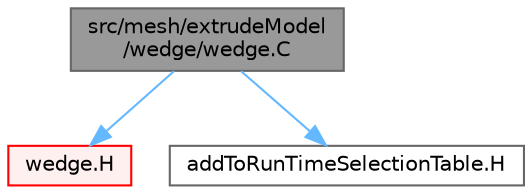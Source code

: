 digraph "src/mesh/extrudeModel/wedge/wedge.C"
{
 // LATEX_PDF_SIZE
  bgcolor="transparent";
  edge [fontname=Helvetica,fontsize=10,labelfontname=Helvetica,labelfontsize=10];
  node [fontname=Helvetica,fontsize=10,shape=box,height=0.2,width=0.4];
  Node1 [id="Node000001",label="src/mesh/extrudeModel\l/wedge/wedge.C",height=0.2,width=0.4,color="gray40", fillcolor="grey60", style="filled", fontcolor="black",tooltip=" "];
  Node1 -> Node2 [id="edge1_Node000001_Node000002",color="steelblue1",style="solid",tooltip=" "];
  Node2 [id="Node000002",label="wedge.H",height=0.2,width=0.4,color="red", fillcolor="#FFF0F0", style="filled",URL="$wedge_8H.html",tooltip=" "];
  Node1 -> Node144 [id="edge2_Node000001_Node000144",color="steelblue1",style="solid",tooltip=" "];
  Node144 [id="Node000144",label="addToRunTimeSelectionTable.H",height=0.2,width=0.4,color="grey40", fillcolor="white", style="filled",URL="$addToRunTimeSelectionTable_8H.html",tooltip="Macros for easy insertion into run-time selection tables."];
}
